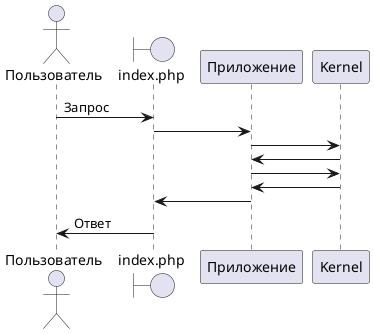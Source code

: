 @startuml

actor Пользователь
boundary index.php

Пользователь -> index.php : Запрос
index.php -> Приложение
Приложение -> Kernel
Приложение <- Kernel
Приложение -> Kernel
Приложение <- Kernel
index.php <- Приложение
Пользователь <- index.php : Ответ

@enduml